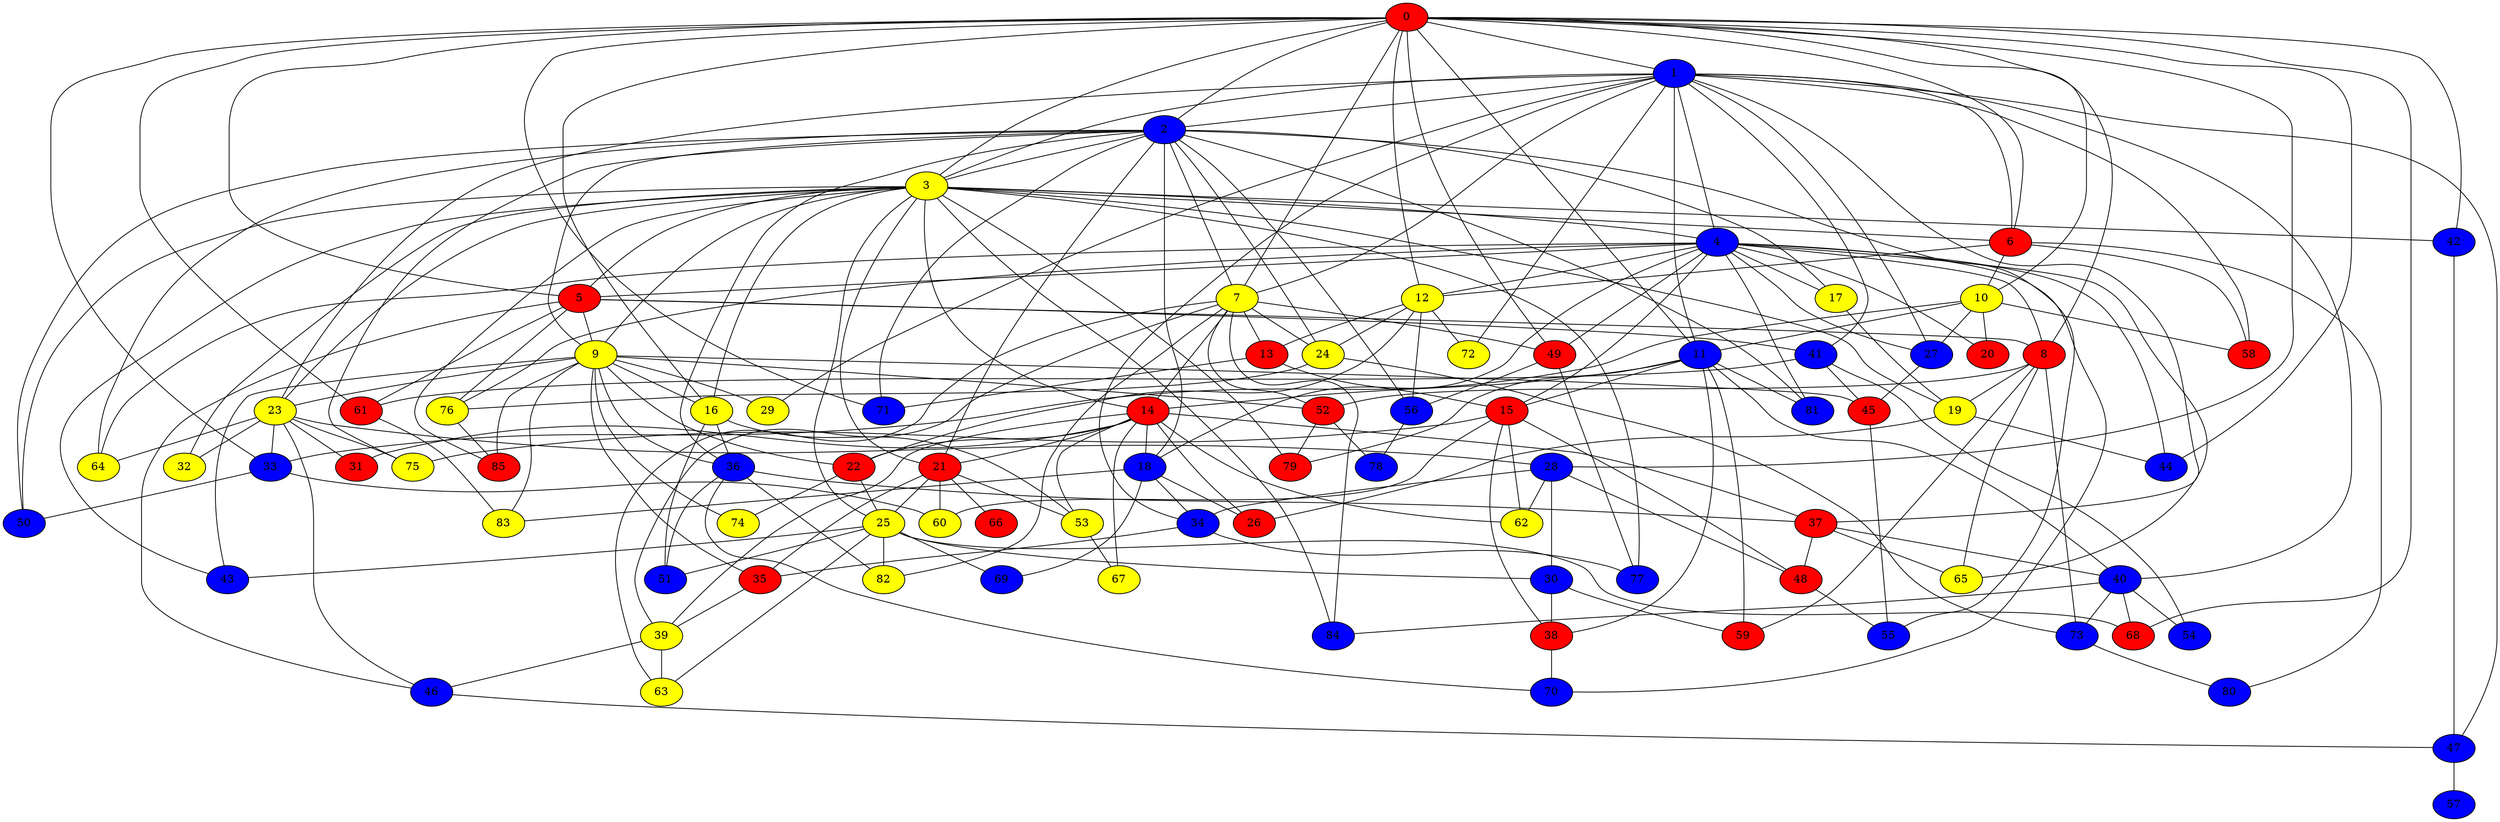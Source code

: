 graph {
0 [style = filled fillcolor = red];
1 [style = filled fillcolor = blue];
2 [style = filled fillcolor = blue];
3 [style = filled fillcolor = yellow];
4 [style = filled fillcolor = blue];
5 [style = filled fillcolor = red];
6 [style = filled fillcolor = red];
7 [style = filled fillcolor = yellow];
8 [style = filled fillcolor = red];
9 [style = filled fillcolor = yellow];
10 [style = filled fillcolor = yellow];
11 [style = filled fillcolor = blue];
12 [style = filled fillcolor = yellow];
13 [style = filled fillcolor = red];
14 [style = filled fillcolor = red];
15 [style = filled fillcolor = red];
16 [style = filled fillcolor = yellow];
17 [style = filled fillcolor = yellow];
18 [style = filled fillcolor = blue];
19 [style = filled fillcolor = yellow];
20 [style = filled fillcolor = red];
21 [style = filled fillcolor = red];
22 [style = filled fillcolor = red];
23 [style = filled fillcolor = yellow];
24 [style = filled fillcolor = yellow];
25 [style = filled fillcolor = yellow];
26 [style = filled fillcolor = red];
27 [style = filled fillcolor = blue];
28 [style = filled fillcolor = blue];
29 [style = filled fillcolor = yellow];
30 [style = filled fillcolor = blue];
31 [style = filled fillcolor = red];
32 [style = filled fillcolor = yellow];
33 [style = filled fillcolor = blue];
34 [style = filled fillcolor = blue];
35 [style = filled fillcolor = red];
36 [style = filled fillcolor = blue];
37 [style = filled fillcolor = red];
38 [style = filled fillcolor = red];
39 [style = filled fillcolor = yellow];
40 [style = filled fillcolor = blue];
41 [style = filled fillcolor = blue];
42 [style = filled fillcolor = blue];
43 [style = filled fillcolor = blue];
44 [style = filled fillcolor = blue];
45 [style = filled fillcolor = red];
46 [style = filled fillcolor = blue];
47 [style = filled fillcolor = blue];
48 [style = filled fillcolor = red];
49 [style = filled fillcolor = red];
50 [style = filled fillcolor = blue];
51 [style = filled fillcolor = blue];
52 [style = filled fillcolor = red];
53 [style = filled fillcolor = yellow];
54 [style = filled fillcolor = blue];
55 [style = filled fillcolor = blue];
56 [style = filled fillcolor = blue];
57 [style = filled fillcolor = blue];
58 [style = filled fillcolor = red];
59 [style = filled fillcolor = red];
60 [style = filled fillcolor = yellow];
61 [style = filled fillcolor = red];
62 [style = filled fillcolor = yellow];
63 [style = filled fillcolor = yellow];
64 [style = filled fillcolor = yellow];
65 [style = filled fillcolor = yellow];
66 [style = filled fillcolor = red];
67 [style = filled fillcolor = yellow];
68 [style = filled fillcolor = red];
69 [style = filled fillcolor = blue];
70 [style = filled fillcolor = blue];
71 [style = filled fillcolor = blue];
72 [style = filled fillcolor = yellow];
73 [style = filled fillcolor = blue];
74 [style = filled fillcolor = yellow];
75 [style = filled fillcolor = yellow];
76 [style = filled fillcolor = yellow];
77 [style = filled fillcolor = blue];
78 [style = filled fillcolor = blue];
79 [style = filled fillcolor = red];
80 [style = filled fillcolor = blue];
81 [style = filled fillcolor = blue];
82 [style = filled fillcolor = yellow];
83 [style = filled fillcolor = yellow];
84 [style = filled fillcolor = blue];
85 [style = filled fillcolor = red];
0 -- 5;
0 -- 3;
0 -- 2;
0 -- 1;
0 -- 6;
0 -- 7;
0 -- 8;
0 -- 10;
0 -- 11;
0 -- 12;
0 -- 16;
0 -- 28;
0 -- 33;
0 -- 42;
0 -- 44;
0 -- 49;
0 -- 61;
0 -- 68;
0 -- 71;
1 -- 2;
1 -- 3;
1 -- 4;
1 -- 6;
1 -- 7;
1 -- 11;
1 -- 23;
1 -- 27;
1 -- 29;
1 -- 34;
1 -- 37;
1 -- 40;
1 -- 41;
1 -- 47;
1 -- 58;
1 -- 72;
2 -- 3;
2 -- 7;
2 -- 9;
2 -- 17;
2 -- 18;
2 -- 21;
2 -- 24;
2 -- 36;
2 -- 50;
2 -- 55;
2 -- 56;
2 -- 64;
2 -- 71;
2 -- 75;
2 -- 81;
3 -- 4;
3 -- 5;
3 -- 6;
3 -- 9;
3 -- 14;
3 -- 16;
3 -- 19;
3 -- 21;
3 -- 23;
3 -- 25;
3 -- 32;
3 -- 42;
3 -- 43;
3 -- 50;
3 -- 77;
3 -- 79;
3 -- 84;
3 -- 85;
4 -- 5;
4 -- 8;
4 -- 12;
4 -- 15;
4 -- 17;
4 -- 18;
4 -- 20;
4 -- 27;
4 -- 44;
4 -- 49;
4 -- 64;
4 -- 65;
4 -- 70;
4 -- 76;
4 -- 81;
5 -- 8;
5 -- 9;
5 -- 41;
5 -- 46;
5 -- 61;
5 -- 76;
6 -- 10;
6 -- 12;
6 -- 58;
6 -- 80;
7 -- 13;
7 -- 14;
7 -- 24;
7 -- 39;
7 -- 49;
7 -- 52;
7 -- 63;
7 -- 82;
7 -- 84;
8 -- 19;
8 -- 52;
8 -- 59;
8 -- 65;
8 -- 73;
9 -- 16;
9 -- 22;
9 -- 23;
9 -- 29;
9 -- 35;
9 -- 36;
9 -- 43;
9 -- 45;
9 -- 52;
9 -- 74;
9 -- 83;
9 -- 85;
10 -- 11;
10 -- 20;
10 -- 27;
10 -- 33;
10 -- 58;
11 -- 14;
11 -- 15;
11 -- 38;
11 -- 40;
11 -- 59;
11 -- 79;
11 -- 81;
12 -- 13;
12 -- 22;
12 -- 24;
12 -- 56;
12 -- 72;
13 -- 15;
13 -- 71;
14 -- 18;
14 -- 21;
14 -- 22;
14 -- 26;
14 -- 31;
14 -- 37;
14 -- 39;
14 -- 53;
14 -- 62;
14 -- 67;
15 -- 38;
15 -- 48;
15 -- 60;
15 -- 62;
15 -- 75;
16 -- 36;
16 -- 51;
16 -- 53;
17 -- 19;
18 -- 26;
18 -- 34;
18 -- 69;
18 -- 83;
19 -- 26;
19 -- 44;
21 -- 25;
21 -- 35;
21 -- 53;
21 -- 60;
21 -- 66;
22 -- 25;
22 -- 74;
23 -- 28;
23 -- 31;
23 -- 32;
23 -- 33;
23 -- 46;
23 -- 64;
23 -- 75;
24 -- 73;
24 -- 76;
25 -- 30;
25 -- 43;
25 -- 51;
25 -- 63;
25 -- 68;
25 -- 69;
25 -- 82;
27 -- 45;
28 -- 30;
28 -- 34;
28 -- 48;
28 -- 62;
30 -- 38;
30 -- 59;
33 -- 50;
33 -- 60;
34 -- 35;
34 -- 77;
35 -- 39;
36 -- 37;
36 -- 51;
36 -- 70;
36 -- 82;
37 -- 40;
37 -- 48;
37 -- 65;
38 -- 70;
39 -- 46;
39 -- 63;
40 -- 54;
40 -- 68;
40 -- 73;
40 -- 84;
41 -- 45;
41 -- 54;
41 -- 61;
42 -- 47;
45 -- 55;
46 -- 47;
47 -- 57;
48 -- 55;
49 -- 56;
49 -- 77;
52 -- 78;
52 -- 79;
53 -- 67;
56 -- 78;
61 -- 83;
73 -- 80;
76 -- 85;
}
